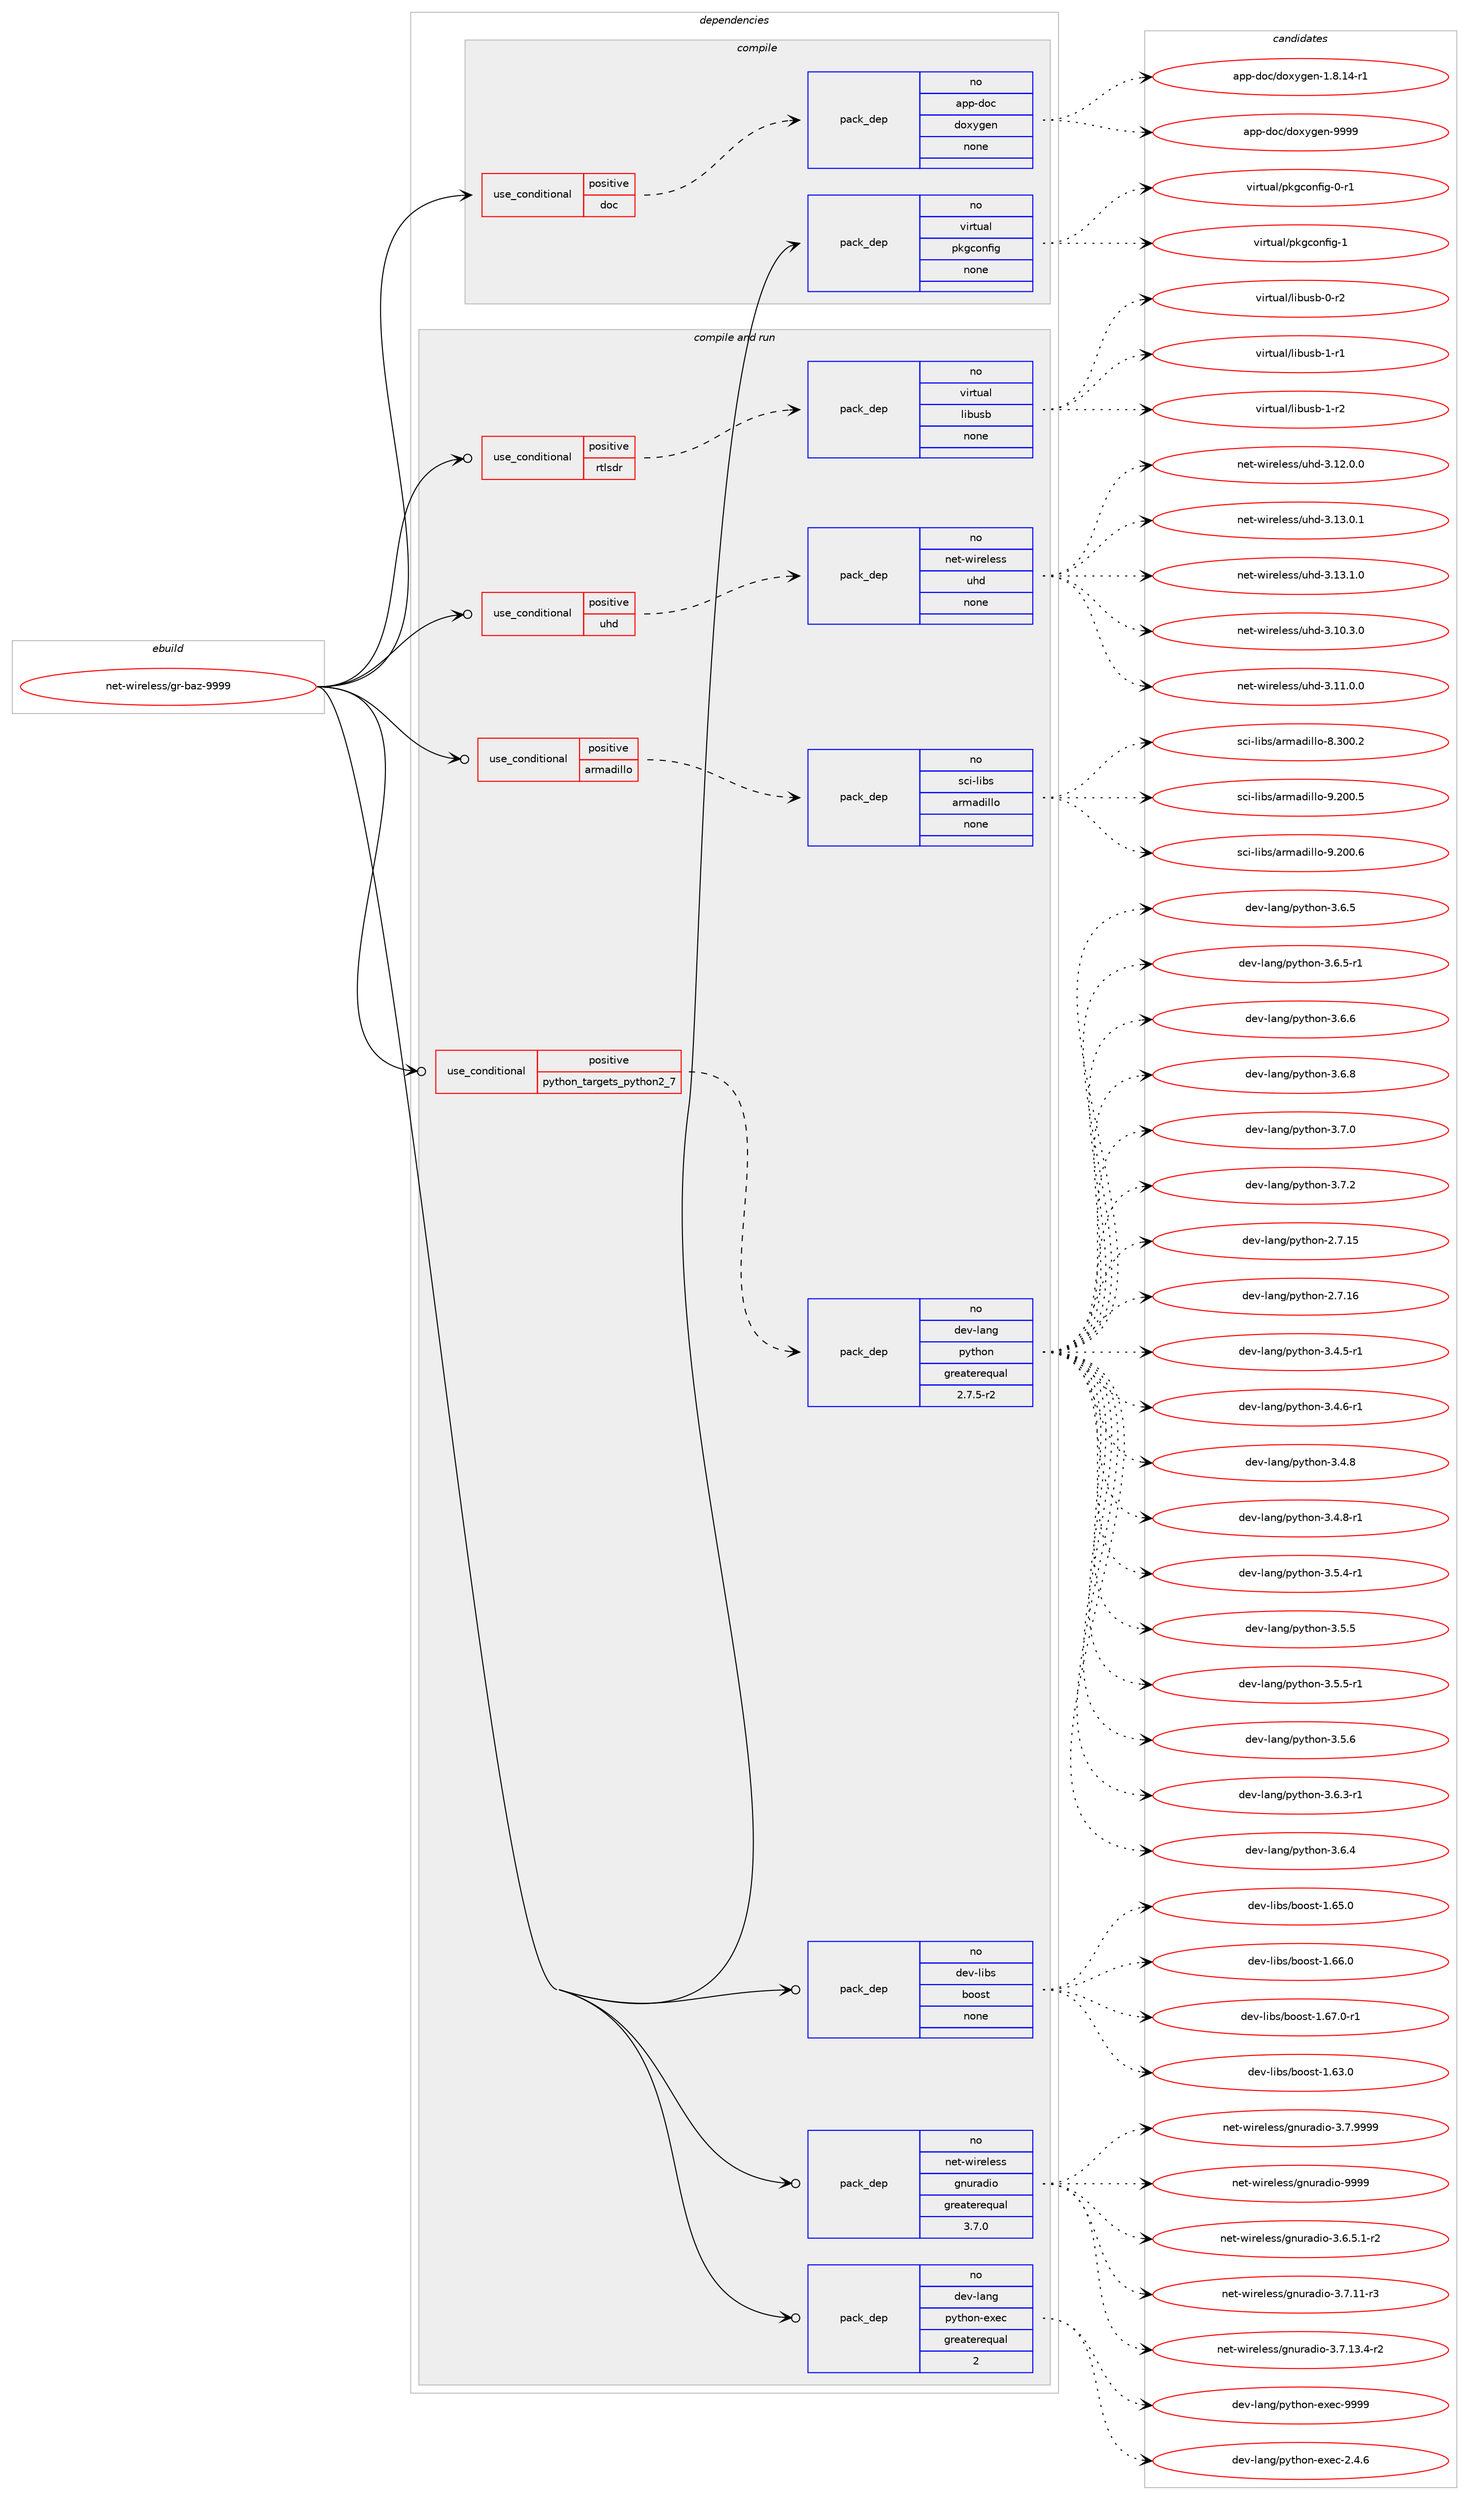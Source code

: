 digraph prolog {

# *************
# Graph options
# *************

newrank=true;
concentrate=true;
compound=true;
graph [rankdir=LR,fontname=Helvetica,fontsize=10,ranksep=1.5];#, ranksep=2.5, nodesep=0.2];
edge  [arrowhead=vee];
node  [fontname=Helvetica,fontsize=10];

# **********
# The ebuild
# **********

subgraph cluster_leftcol {
color=gray;
rank=same;
label=<<i>ebuild</i>>;
id [label="net-wireless/gr-baz-9999", color=red, width=4, href="../net-wireless/gr-baz-9999.svg"];
}

# ****************
# The dependencies
# ****************

subgraph cluster_midcol {
color=gray;
label=<<i>dependencies</i>>;
subgraph cluster_compile {
fillcolor="#eeeeee";
style=filled;
label=<<i>compile</i>>;
subgraph cond451297 {
dependency1680373 [label=<<TABLE BORDER="0" CELLBORDER="1" CELLSPACING="0" CELLPADDING="4"><TR><TD ROWSPAN="3" CELLPADDING="10">use_conditional</TD></TR><TR><TD>positive</TD></TR><TR><TD>doc</TD></TR></TABLE>>, shape=none, color=red];
subgraph pack1201572 {
dependency1680374 [label=<<TABLE BORDER="0" CELLBORDER="1" CELLSPACING="0" CELLPADDING="4" WIDTH="220"><TR><TD ROWSPAN="6" CELLPADDING="30">pack_dep</TD></TR><TR><TD WIDTH="110">no</TD></TR><TR><TD>app-doc</TD></TR><TR><TD>doxygen</TD></TR><TR><TD>none</TD></TR><TR><TD></TD></TR></TABLE>>, shape=none, color=blue];
}
dependency1680373:e -> dependency1680374:w [weight=20,style="dashed",arrowhead="vee"];
}
id:e -> dependency1680373:w [weight=20,style="solid",arrowhead="vee"];
subgraph pack1201573 {
dependency1680375 [label=<<TABLE BORDER="0" CELLBORDER="1" CELLSPACING="0" CELLPADDING="4" WIDTH="220"><TR><TD ROWSPAN="6" CELLPADDING="30">pack_dep</TD></TR><TR><TD WIDTH="110">no</TD></TR><TR><TD>virtual</TD></TR><TR><TD>pkgconfig</TD></TR><TR><TD>none</TD></TR><TR><TD></TD></TR></TABLE>>, shape=none, color=blue];
}
id:e -> dependency1680375:w [weight=20,style="solid",arrowhead="vee"];
}
subgraph cluster_compileandrun {
fillcolor="#eeeeee";
style=filled;
label=<<i>compile and run</i>>;
subgraph cond451298 {
dependency1680376 [label=<<TABLE BORDER="0" CELLBORDER="1" CELLSPACING="0" CELLPADDING="4"><TR><TD ROWSPAN="3" CELLPADDING="10">use_conditional</TD></TR><TR><TD>positive</TD></TR><TR><TD>armadillo</TD></TR></TABLE>>, shape=none, color=red];
subgraph pack1201574 {
dependency1680377 [label=<<TABLE BORDER="0" CELLBORDER="1" CELLSPACING="0" CELLPADDING="4" WIDTH="220"><TR><TD ROWSPAN="6" CELLPADDING="30">pack_dep</TD></TR><TR><TD WIDTH="110">no</TD></TR><TR><TD>sci-libs</TD></TR><TR><TD>armadillo</TD></TR><TR><TD>none</TD></TR><TR><TD></TD></TR></TABLE>>, shape=none, color=blue];
}
dependency1680376:e -> dependency1680377:w [weight=20,style="dashed",arrowhead="vee"];
}
id:e -> dependency1680376:w [weight=20,style="solid",arrowhead="odotvee"];
subgraph cond451299 {
dependency1680378 [label=<<TABLE BORDER="0" CELLBORDER="1" CELLSPACING="0" CELLPADDING="4"><TR><TD ROWSPAN="3" CELLPADDING="10">use_conditional</TD></TR><TR><TD>positive</TD></TR><TR><TD>python_targets_python2_7</TD></TR></TABLE>>, shape=none, color=red];
subgraph pack1201575 {
dependency1680379 [label=<<TABLE BORDER="0" CELLBORDER="1" CELLSPACING="0" CELLPADDING="4" WIDTH="220"><TR><TD ROWSPAN="6" CELLPADDING="30">pack_dep</TD></TR><TR><TD WIDTH="110">no</TD></TR><TR><TD>dev-lang</TD></TR><TR><TD>python</TD></TR><TR><TD>greaterequal</TD></TR><TR><TD>2.7.5-r2</TD></TR></TABLE>>, shape=none, color=blue];
}
dependency1680378:e -> dependency1680379:w [weight=20,style="dashed",arrowhead="vee"];
}
id:e -> dependency1680378:w [weight=20,style="solid",arrowhead="odotvee"];
subgraph cond451300 {
dependency1680380 [label=<<TABLE BORDER="0" CELLBORDER="1" CELLSPACING="0" CELLPADDING="4"><TR><TD ROWSPAN="3" CELLPADDING="10">use_conditional</TD></TR><TR><TD>positive</TD></TR><TR><TD>rtlsdr</TD></TR></TABLE>>, shape=none, color=red];
subgraph pack1201576 {
dependency1680381 [label=<<TABLE BORDER="0" CELLBORDER="1" CELLSPACING="0" CELLPADDING="4" WIDTH="220"><TR><TD ROWSPAN="6" CELLPADDING="30">pack_dep</TD></TR><TR><TD WIDTH="110">no</TD></TR><TR><TD>virtual</TD></TR><TR><TD>libusb</TD></TR><TR><TD>none</TD></TR><TR><TD></TD></TR></TABLE>>, shape=none, color=blue];
}
dependency1680380:e -> dependency1680381:w [weight=20,style="dashed",arrowhead="vee"];
}
id:e -> dependency1680380:w [weight=20,style="solid",arrowhead="odotvee"];
subgraph cond451301 {
dependency1680382 [label=<<TABLE BORDER="0" CELLBORDER="1" CELLSPACING="0" CELLPADDING="4"><TR><TD ROWSPAN="3" CELLPADDING="10">use_conditional</TD></TR><TR><TD>positive</TD></TR><TR><TD>uhd</TD></TR></TABLE>>, shape=none, color=red];
subgraph pack1201577 {
dependency1680383 [label=<<TABLE BORDER="0" CELLBORDER="1" CELLSPACING="0" CELLPADDING="4" WIDTH="220"><TR><TD ROWSPAN="6" CELLPADDING="30">pack_dep</TD></TR><TR><TD WIDTH="110">no</TD></TR><TR><TD>net-wireless</TD></TR><TR><TD>uhd</TD></TR><TR><TD>none</TD></TR><TR><TD></TD></TR></TABLE>>, shape=none, color=blue];
}
dependency1680382:e -> dependency1680383:w [weight=20,style="dashed",arrowhead="vee"];
}
id:e -> dependency1680382:w [weight=20,style="solid",arrowhead="odotvee"];
subgraph pack1201578 {
dependency1680384 [label=<<TABLE BORDER="0" CELLBORDER="1" CELLSPACING="0" CELLPADDING="4" WIDTH="220"><TR><TD ROWSPAN="6" CELLPADDING="30">pack_dep</TD></TR><TR><TD WIDTH="110">no</TD></TR><TR><TD>dev-lang</TD></TR><TR><TD>python-exec</TD></TR><TR><TD>greaterequal</TD></TR><TR><TD>2</TD></TR></TABLE>>, shape=none, color=blue];
}
id:e -> dependency1680384:w [weight=20,style="solid",arrowhead="odotvee"];
subgraph pack1201579 {
dependency1680385 [label=<<TABLE BORDER="0" CELLBORDER="1" CELLSPACING="0" CELLPADDING="4" WIDTH="220"><TR><TD ROWSPAN="6" CELLPADDING="30">pack_dep</TD></TR><TR><TD WIDTH="110">no</TD></TR><TR><TD>dev-libs</TD></TR><TR><TD>boost</TD></TR><TR><TD>none</TD></TR><TR><TD></TD></TR></TABLE>>, shape=none, color=blue];
}
id:e -> dependency1680385:w [weight=20,style="solid",arrowhead="odotvee"];
subgraph pack1201580 {
dependency1680386 [label=<<TABLE BORDER="0" CELLBORDER="1" CELLSPACING="0" CELLPADDING="4" WIDTH="220"><TR><TD ROWSPAN="6" CELLPADDING="30">pack_dep</TD></TR><TR><TD WIDTH="110">no</TD></TR><TR><TD>net-wireless</TD></TR><TR><TD>gnuradio</TD></TR><TR><TD>greaterequal</TD></TR><TR><TD>3.7.0</TD></TR></TABLE>>, shape=none, color=blue];
}
id:e -> dependency1680386:w [weight=20,style="solid",arrowhead="odotvee"];
}
subgraph cluster_run {
fillcolor="#eeeeee";
style=filled;
label=<<i>run</i>>;
}
}

# **************
# The candidates
# **************

subgraph cluster_choices {
rank=same;
color=gray;
label=<<i>candidates</i>>;

subgraph choice1201572 {
color=black;
nodesep=1;
choice97112112451001119947100111120121103101110454946564649524511449 [label="app-doc/doxygen-1.8.14-r1", color=red, width=4,href="../app-doc/doxygen-1.8.14-r1.svg"];
choice971121124510011199471001111201211031011104557575757 [label="app-doc/doxygen-9999", color=red, width=4,href="../app-doc/doxygen-9999.svg"];
dependency1680374:e -> choice97112112451001119947100111120121103101110454946564649524511449:w [style=dotted,weight="100"];
dependency1680374:e -> choice971121124510011199471001111201211031011104557575757:w [style=dotted,weight="100"];
}
subgraph choice1201573 {
color=black;
nodesep=1;
choice11810511411611797108471121071039911111010210510345484511449 [label="virtual/pkgconfig-0-r1", color=red, width=4,href="../virtual/pkgconfig-0-r1.svg"];
choice1181051141161179710847112107103991111101021051034549 [label="virtual/pkgconfig-1", color=red, width=4,href="../virtual/pkgconfig-1.svg"];
dependency1680375:e -> choice11810511411611797108471121071039911111010210510345484511449:w [style=dotted,weight="100"];
dependency1680375:e -> choice1181051141161179710847112107103991111101021051034549:w [style=dotted,weight="100"];
}
subgraph choice1201574 {
color=black;
nodesep=1;
choice1159910545108105981154797114109971001051081081114556465148484650 [label="sci-libs/armadillo-8.300.2", color=red, width=4,href="../sci-libs/armadillo-8.300.2.svg"];
choice1159910545108105981154797114109971001051081081114557465048484653 [label="sci-libs/armadillo-9.200.5", color=red, width=4,href="../sci-libs/armadillo-9.200.5.svg"];
choice1159910545108105981154797114109971001051081081114557465048484654 [label="sci-libs/armadillo-9.200.6", color=red, width=4,href="../sci-libs/armadillo-9.200.6.svg"];
dependency1680377:e -> choice1159910545108105981154797114109971001051081081114556465148484650:w [style=dotted,weight="100"];
dependency1680377:e -> choice1159910545108105981154797114109971001051081081114557465048484653:w [style=dotted,weight="100"];
dependency1680377:e -> choice1159910545108105981154797114109971001051081081114557465048484654:w [style=dotted,weight="100"];
}
subgraph choice1201575 {
color=black;
nodesep=1;
choice10010111845108971101034711212111610411111045504655464953 [label="dev-lang/python-2.7.15", color=red, width=4,href="../dev-lang/python-2.7.15.svg"];
choice10010111845108971101034711212111610411111045504655464954 [label="dev-lang/python-2.7.16", color=red, width=4,href="../dev-lang/python-2.7.16.svg"];
choice1001011184510897110103471121211161041111104551465246534511449 [label="dev-lang/python-3.4.5-r1", color=red, width=4,href="../dev-lang/python-3.4.5-r1.svg"];
choice1001011184510897110103471121211161041111104551465246544511449 [label="dev-lang/python-3.4.6-r1", color=red, width=4,href="../dev-lang/python-3.4.6-r1.svg"];
choice100101118451089711010347112121116104111110455146524656 [label="dev-lang/python-3.4.8", color=red, width=4,href="../dev-lang/python-3.4.8.svg"];
choice1001011184510897110103471121211161041111104551465246564511449 [label="dev-lang/python-3.4.8-r1", color=red, width=4,href="../dev-lang/python-3.4.8-r1.svg"];
choice1001011184510897110103471121211161041111104551465346524511449 [label="dev-lang/python-3.5.4-r1", color=red, width=4,href="../dev-lang/python-3.5.4-r1.svg"];
choice100101118451089711010347112121116104111110455146534653 [label="dev-lang/python-3.5.5", color=red, width=4,href="../dev-lang/python-3.5.5.svg"];
choice1001011184510897110103471121211161041111104551465346534511449 [label="dev-lang/python-3.5.5-r1", color=red, width=4,href="../dev-lang/python-3.5.5-r1.svg"];
choice100101118451089711010347112121116104111110455146534654 [label="dev-lang/python-3.5.6", color=red, width=4,href="../dev-lang/python-3.5.6.svg"];
choice1001011184510897110103471121211161041111104551465446514511449 [label="dev-lang/python-3.6.3-r1", color=red, width=4,href="../dev-lang/python-3.6.3-r1.svg"];
choice100101118451089711010347112121116104111110455146544652 [label="dev-lang/python-3.6.4", color=red, width=4,href="../dev-lang/python-3.6.4.svg"];
choice100101118451089711010347112121116104111110455146544653 [label="dev-lang/python-3.6.5", color=red, width=4,href="../dev-lang/python-3.6.5.svg"];
choice1001011184510897110103471121211161041111104551465446534511449 [label="dev-lang/python-3.6.5-r1", color=red, width=4,href="../dev-lang/python-3.6.5-r1.svg"];
choice100101118451089711010347112121116104111110455146544654 [label="dev-lang/python-3.6.6", color=red, width=4,href="../dev-lang/python-3.6.6.svg"];
choice100101118451089711010347112121116104111110455146544656 [label="dev-lang/python-3.6.8", color=red, width=4,href="../dev-lang/python-3.6.8.svg"];
choice100101118451089711010347112121116104111110455146554648 [label="dev-lang/python-3.7.0", color=red, width=4,href="../dev-lang/python-3.7.0.svg"];
choice100101118451089711010347112121116104111110455146554650 [label="dev-lang/python-3.7.2", color=red, width=4,href="../dev-lang/python-3.7.2.svg"];
dependency1680379:e -> choice10010111845108971101034711212111610411111045504655464953:w [style=dotted,weight="100"];
dependency1680379:e -> choice10010111845108971101034711212111610411111045504655464954:w [style=dotted,weight="100"];
dependency1680379:e -> choice1001011184510897110103471121211161041111104551465246534511449:w [style=dotted,weight="100"];
dependency1680379:e -> choice1001011184510897110103471121211161041111104551465246544511449:w [style=dotted,weight="100"];
dependency1680379:e -> choice100101118451089711010347112121116104111110455146524656:w [style=dotted,weight="100"];
dependency1680379:e -> choice1001011184510897110103471121211161041111104551465246564511449:w [style=dotted,weight="100"];
dependency1680379:e -> choice1001011184510897110103471121211161041111104551465346524511449:w [style=dotted,weight="100"];
dependency1680379:e -> choice100101118451089711010347112121116104111110455146534653:w [style=dotted,weight="100"];
dependency1680379:e -> choice1001011184510897110103471121211161041111104551465346534511449:w [style=dotted,weight="100"];
dependency1680379:e -> choice100101118451089711010347112121116104111110455146534654:w [style=dotted,weight="100"];
dependency1680379:e -> choice1001011184510897110103471121211161041111104551465446514511449:w [style=dotted,weight="100"];
dependency1680379:e -> choice100101118451089711010347112121116104111110455146544652:w [style=dotted,weight="100"];
dependency1680379:e -> choice100101118451089711010347112121116104111110455146544653:w [style=dotted,weight="100"];
dependency1680379:e -> choice1001011184510897110103471121211161041111104551465446534511449:w [style=dotted,weight="100"];
dependency1680379:e -> choice100101118451089711010347112121116104111110455146544654:w [style=dotted,weight="100"];
dependency1680379:e -> choice100101118451089711010347112121116104111110455146544656:w [style=dotted,weight="100"];
dependency1680379:e -> choice100101118451089711010347112121116104111110455146554648:w [style=dotted,weight="100"];
dependency1680379:e -> choice100101118451089711010347112121116104111110455146554650:w [style=dotted,weight="100"];
}
subgraph choice1201576 {
color=black;
nodesep=1;
choice1181051141161179710847108105981171159845484511450 [label="virtual/libusb-0-r2", color=red, width=4,href="../virtual/libusb-0-r2.svg"];
choice1181051141161179710847108105981171159845494511449 [label="virtual/libusb-1-r1", color=red, width=4,href="../virtual/libusb-1-r1.svg"];
choice1181051141161179710847108105981171159845494511450 [label="virtual/libusb-1-r2", color=red, width=4,href="../virtual/libusb-1-r2.svg"];
dependency1680381:e -> choice1181051141161179710847108105981171159845484511450:w [style=dotted,weight="100"];
dependency1680381:e -> choice1181051141161179710847108105981171159845494511449:w [style=dotted,weight="100"];
dependency1680381:e -> choice1181051141161179710847108105981171159845494511450:w [style=dotted,weight="100"];
}
subgraph choice1201577 {
color=black;
nodesep=1;
choice1101011164511910511410110810111511547117104100455146494846514648 [label="net-wireless/uhd-3.10.3.0", color=red, width=4,href="../net-wireless/uhd-3.10.3.0.svg"];
choice1101011164511910511410110810111511547117104100455146494946484648 [label="net-wireless/uhd-3.11.0.0", color=red, width=4,href="../net-wireless/uhd-3.11.0.0.svg"];
choice1101011164511910511410110810111511547117104100455146495046484648 [label="net-wireless/uhd-3.12.0.0", color=red, width=4,href="../net-wireless/uhd-3.12.0.0.svg"];
choice1101011164511910511410110810111511547117104100455146495146484649 [label="net-wireless/uhd-3.13.0.1", color=red, width=4,href="../net-wireless/uhd-3.13.0.1.svg"];
choice1101011164511910511410110810111511547117104100455146495146494648 [label="net-wireless/uhd-3.13.1.0", color=red, width=4,href="../net-wireless/uhd-3.13.1.0.svg"];
dependency1680383:e -> choice1101011164511910511410110810111511547117104100455146494846514648:w [style=dotted,weight="100"];
dependency1680383:e -> choice1101011164511910511410110810111511547117104100455146494946484648:w [style=dotted,weight="100"];
dependency1680383:e -> choice1101011164511910511410110810111511547117104100455146495046484648:w [style=dotted,weight="100"];
dependency1680383:e -> choice1101011164511910511410110810111511547117104100455146495146484649:w [style=dotted,weight="100"];
dependency1680383:e -> choice1101011164511910511410110810111511547117104100455146495146494648:w [style=dotted,weight="100"];
}
subgraph choice1201578 {
color=black;
nodesep=1;
choice1001011184510897110103471121211161041111104510112010199455046524654 [label="dev-lang/python-exec-2.4.6", color=red, width=4,href="../dev-lang/python-exec-2.4.6.svg"];
choice10010111845108971101034711212111610411111045101120101994557575757 [label="dev-lang/python-exec-9999", color=red, width=4,href="../dev-lang/python-exec-9999.svg"];
dependency1680384:e -> choice1001011184510897110103471121211161041111104510112010199455046524654:w [style=dotted,weight="100"];
dependency1680384:e -> choice10010111845108971101034711212111610411111045101120101994557575757:w [style=dotted,weight="100"];
}
subgraph choice1201579 {
color=black;
nodesep=1;
choice1001011184510810598115479811111111511645494654514648 [label="dev-libs/boost-1.63.0", color=red, width=4,href="../dev-libs/boost-1.63.0.svg"];
choice1001011184510810598115479811111111511645494654534648 [label="dev-libs/boost-1.65.0", color=red, width=4,href="../dev-libs/boost-1.65.0.svg"];
choice1001011184510810598115479811111111511645494654544648 [label="dev-libs/boost-1.66.0", color=red, width=4,href="../dev-libs/boost-1.66.0.svg"];
choice10010111845108105981154798111111115116454946545546484511449 [label="dev-libs/boost-1.67.0-r1", color=red, width=4,href="../dev-libs/boost-1.67.0-r1.svg"];
dependency1680385:e -> choice1001011184510810598115479811111111511645494654514648:w [style=dotted,weight="100"];
dependency1680385:e -> choice1001011184510810598115479811111111511645494654534648:w [style=dotted,weight="100"];
dependency1680385:e -> choice1001011184510810598115479811111111511645494654544648:w [style=dotted,weight="100"];
dependency1680385:e -> choice10010111845108105981154798111111115116454946545546484511449:w [style=dotted,weight="100"];
}
subgraph choice1201580 {
color=black;
nodesep=1;
choice11010111645119105114101108101115115471031101171149710010511145514654465346494511450 [label="net-wireless/gnuradio-3.6.5.1-r2", color=red, width=4,href="../net-wireless/gnuradio-3.6.5.1-r2.svg"];
choice110101116451191051141011081011151154710311011711497100105111455146554649494511451 [label="net-wireless/gnuradio-3.7.11-r3", color=red, width=4,href="../net-wireless/gnuradio-3.7.11-r3.svg"];
choice1101011164511910511410110810111511547103110117114971001051114551465546495146524511450 [label="net-wireless/gnuradio-3.7.13.4-r2", color=red, width=4,href="../net-wireless/gnuradio-3.7.13.4-r2.svg"];
choice110101116451191051141011081011151154710311011711497100105111455146554657575757 [label="net-wireless/gnuradio-3.7.9999", color=red, width=4,href="../net-wireless/gnuradio-3.7.9999.svg"];
choice1101011164511910511410110810111511547103110117114971001051114557575757 [label="net-wireless/gnuradio-9999", color=red, width=4,href="../net-wireless/gnuradio-9999.svg"];
dependency1680386:e -> choice11010111645119105114101108101115115471031101171149710010511145514654465346494511450:w [style=dotted,weight="100"];
dependency1680386:e -> choice110101116451191051141011081011151154710311011711497100105111455146554649494511451:w [style=dotted,weight="100"];
dependency1680386:e -> choice1101011164511910511410110810111511547103110117114971001051114551465546495146524511450:w [style=dotted,weight="100"];
dependency1680386:e -> choice110101116451191051141011081011151154710311011711497100105111455146554657575757:w [style=dotted,weight="100"];
dependency1680386:e -> choice1101011164511910511410110810111511547103110117114971001051114557575757:w [style=dotted,weight="100"];
}
}

}
